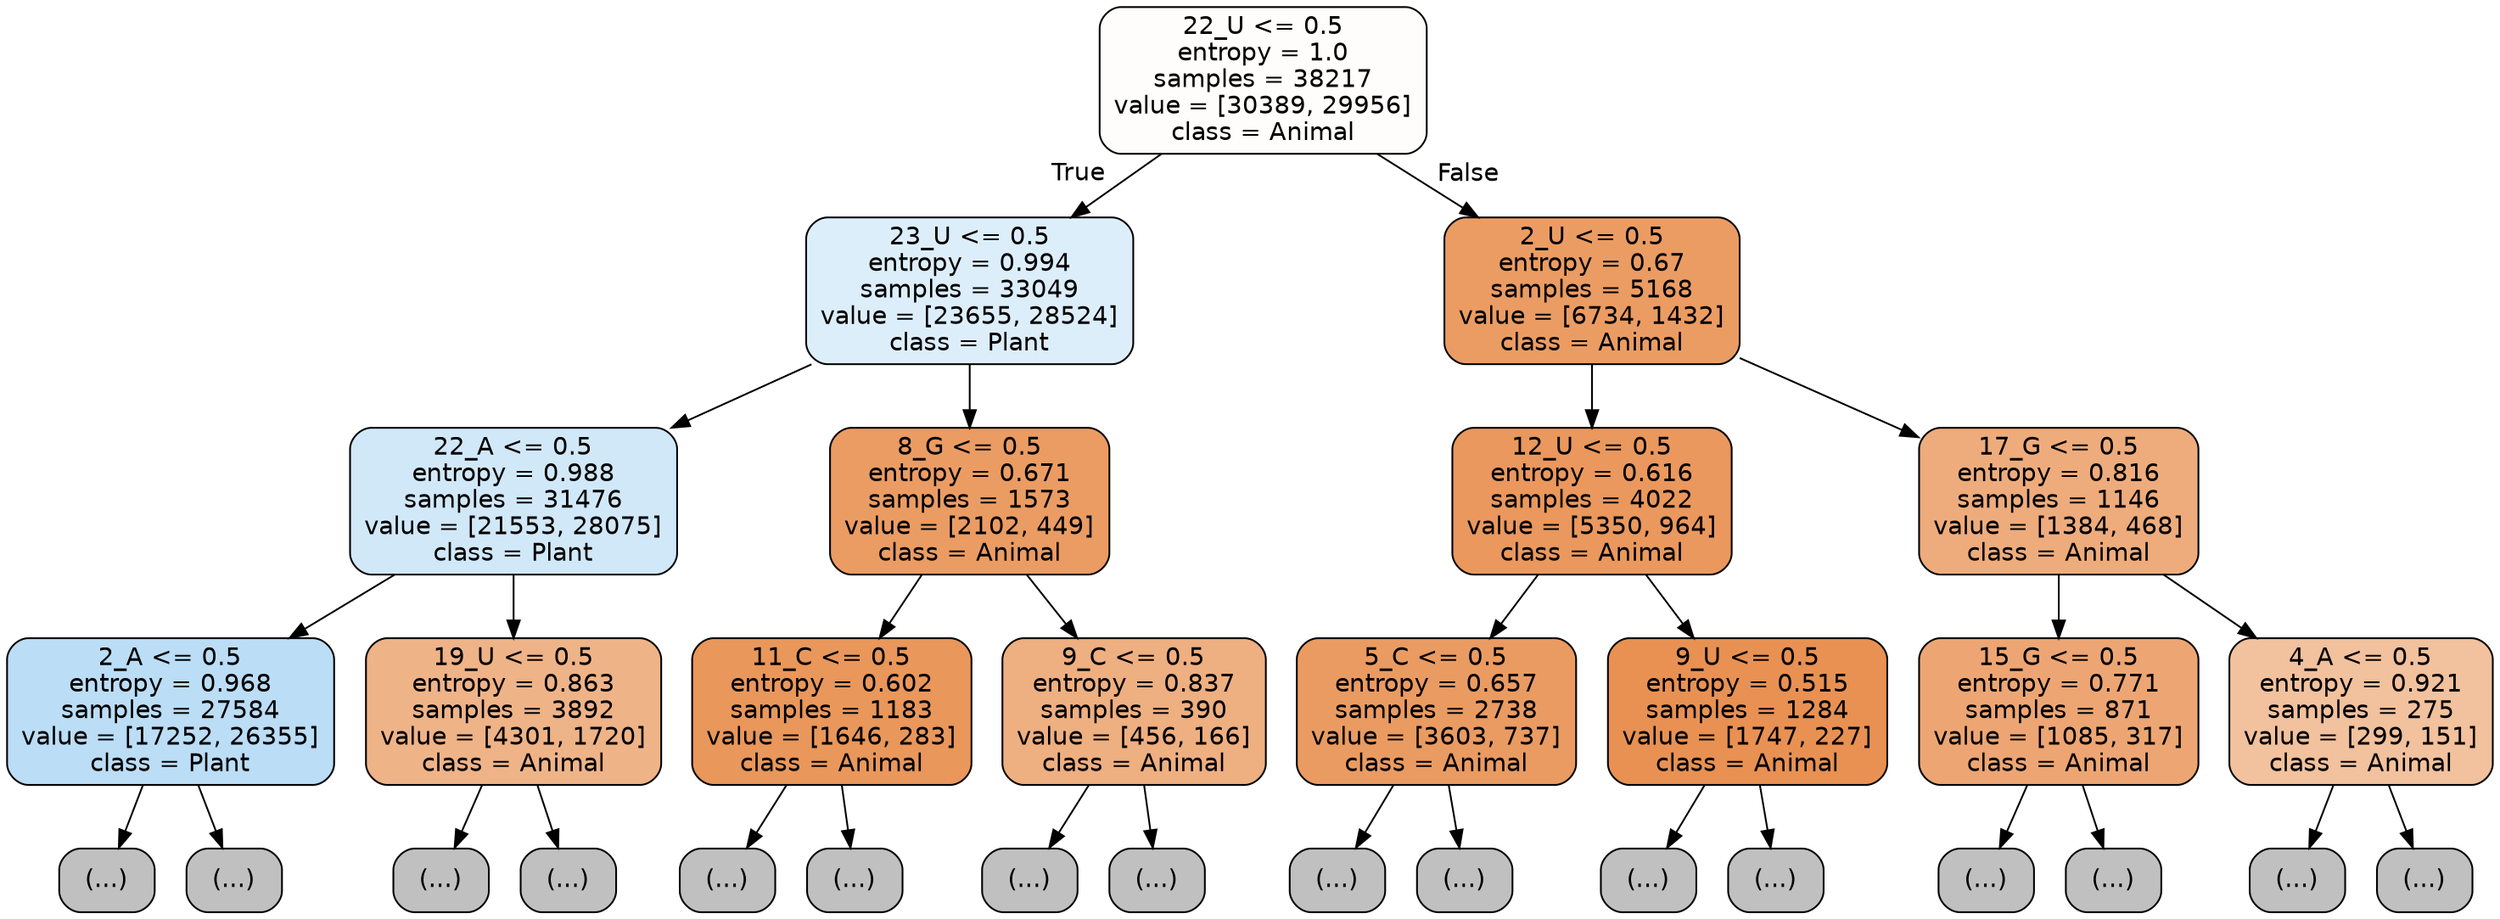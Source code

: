 digraph Tree {
node [shape=box, style="filled, rounded", color="black", fontname="helvetica"] ;
edge [fontname="helvetica"] ;
0 [label="22_U <= 0.5\nentropy = 1.0\nsamples = 38217\nvalue = [30389, 29956]\nclass = Animal", fillcolor="#fffdfc"] ;
1 [label="23_U <= 0.5\nentropy = 0.994\nsamples = 33049\nvalue = [23655, 28524]\nclass = Plant", fillcolor="#ddeefb"] ;
0 -> 1 [labeldistance=2.5, labelangle=45, headlabel="True"] ;
2 [label="22_A <= 0.5\nentropy = 0.988\nsamples = 31476\nvalue = [21553, 28075]\nclass = Plant", fillcolor="#d1e8f9"] ;
1 -> 2 ;
3 [label="2_A <= 0.5\nentropy = 0.968\nsamples = 27584\nvalue = [17252, 26355]\nclass = Plant", fillcolor="#bbddf6"] ;
2 -> 3 ;
4 [label="(...)", fillcolor="#C0C0C0"] ;
3 -> 4 ;
9473 [label="(...)", fillcolor="#C0C0C0"] ;
3 -> 9473 ;
12508 [label="19_U <= 0.5\nentropy = 0.863\nsamples = 3892\nvalue = [4301, 1720]\nclass = Animal", fillcolor="#efb388"] ;
2 -> 12508 ;
12509 [label="(...)", fillcolor="#C0C0C0"] ;
12508 -> 12509 ;
13836 [label="(...)", fillcolor="#C0C0C0"] ;
12508 -> 13836 ;
14259 [label="8_G <= 0.5\nentropy = 0.671\nsamples = 1573\nvalue = [2102, 449]\nclass = Animal", fillcolor="#eb9c63"] ;
1 -> 14259 ;
14260 [label="11_C <= 0.5\nentropy = 0.602\nsamples = 1183\nvalue = [1646, 283]\nclass = Animal", fillcolor="#e9975b"] ;
14259 -> 14260 ;
14261 [label="(...)", fillcolor="#C0C0C0"] ;
14260 -> 14261 ;
14600 [label="(...)", fillcolor="#C0C0C0"] ;
14260 -> 14600 ;
14721 [label="9_C <= 0.5\nentropy = 0.837\nsamples = 390\nvalue = [456, 166]\nclass = Animal", fillcolor="#eeaf81"] ;
14259 -> 14721 ;
14722 [label="(...)", fillcolor="#C0C0C0"] ;
14721 -> 14722 ;
14865 [label="(...)", fillcolor="#C0C0C0"] ;
14721 -> 14865 ;
14884 [label="2_U <= 0.5\nentropy = 0.67\nsamples = 5168\nvalue = [6734, 1432]\nclass = Animal", fillcolor="#eb9c63"] ;
0 -> 14884 [labeldistance=2.5, labelangle=-45, headlabel="False"] ;
14885 [label="12_U <= 0.5\nentropy = 0.616\nsamples = 4022\nvalue = [5350, 964]\nclass = Animal", fillcolor="#ea985d"] ;
14884 -> 14885 ;
14886 [label="5_C <= 0.5\nentropy = 0.657\nsamples = 2738\nvalue = [3603, 737]\nclass = Animal", fillcolor="#ea9b62"] ;
14885 -> 14886 ;
14887 [label="(...)", fillcolor="#C0C0C0"] ;
14886 -> 14887 ;
15654 [label="(...)", fillcolor="#C0C0C0"] ;
14886 -> 15654 ;
15879 [label="9_U <= 0.5\nentropy = 0.515\nsamples = 1284\nvalue = [1747, 227]\nclass = Animal", fillcolor="#e89153"] ;
14885 -> 15879 ;
15880 [label="(...)", fillcolor="#C0C0C0"] ;
15879 -> 15880 ;
16191 [label="(...)", fillcolor="#C0C0C0"] ;
15879 -> 16191 ;
16284 [label="17_G <= 0.5\nentropy = 0.816\nsamples = 1146\nvalue = [1384, 468]\nclass = Animal", fillcolor="#eeac7c"] ;
14884 -> 16284 ;
16285 [label="15_G <= 0.5\nentropy = 0.771\nsamples = 871\nvalue = [1085, 317]\nclass = Animal", fillcolor="#eda673"] ;
16284 -> 16285 ;
16286 [label="(...)", fillcolor="#C0C0C0"] ;
16285 -> 16286 ;
16565 [label="(...)", fillcolor="#C0C0C0"] ;
16285 -> 16565 ;
16694 [label="4_A <= 0.5\nentropy = 0.921\nsamples = 275\nvalue = [299, 151]\nclass = Animal", fillcolor="#f2c19d"] ;
16284 -> 16694 ;
16695 [label="(...)", fillcolor="#C0C0C0"] ;
16694 -> 16695 ;
16824 [label="(...)", fillcolor="#C0C0C0"] ;
16694 -> 16824 ;
}